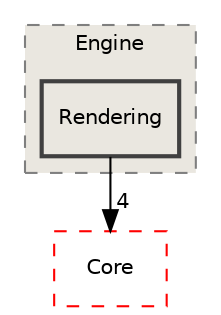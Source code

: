 digraph "/home/runner/work/Radium-Engine/Radium-Engine/src/Radium-Engine/src/Engine/Rendering"
{
 // INTERACTIVE_SVG=YES
 // LATEX_PDF_SIZE
  edge [fontname="Helvetica",fontsize="10",labelfontname="Helvetica",labelfontsize="10"];
  node [fontname="Helvetica",fontsize="10",shape=record];
  compound=true
  subgraph clusterdir_3072bc1f55ed1280fe4fbe6b21c78379 {
    graph [ bgcolor="#eae7e0", pencolor="grey50", style="filled,dashed,", label="Engine", fontname="Helvetica", fontsize="10", URL="dir_3072bc1f55ed1280fe4fbe6b21c78379.html"]
  dir_6b51c25a1fae8ca1123814c12a4ebb69 [shape=box, label="Rendering", style="filled,bold,", fillcolor="#eae7e0", color="grey25", URL="dir_6b51c25a1fae8ca1123814c12a4ebb69.html"];
  }
  dir_a2f0e5642e47e7ed59fe0f0829eafb5f [shape=box, label="Core", style="dashed,", fillcolor="#eae7e0", color="red", URL="dir_a2f0e5642e47e7ed59fe0f0829eafb5f.html"];
  dir_6b51c25a1fae8ca1123814c12a4ebb69->dir_a2f0e5642e47e7ed59fe0f0829eafb5f [headlabel="4", labeldistance=1.5 headhref="dir_000024_000008.html"];
}
